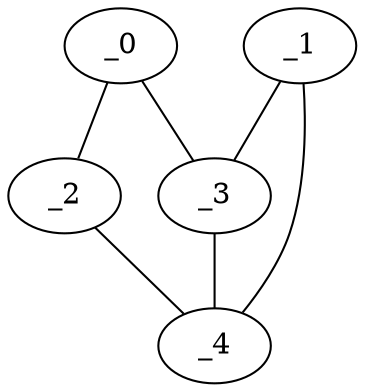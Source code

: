 graph KP1_0055 {
	_0	 [x="0.546616",
		y="2.51009"];
	_2	 [x="1.0689",
		y="0.840426"];
	_0 -- _2;
	_3	 [x="0.550022",
		y="1.47529"];
	_0 -- _3;
	_1	 [x="1.76889",
		y="2.5125"];
	_1 -- _3;
	_4	 [x="1.94066",
		y="0.648132"];
	_1 -- _4;
	_2 -- _4;
	_3 -- _4;
}
